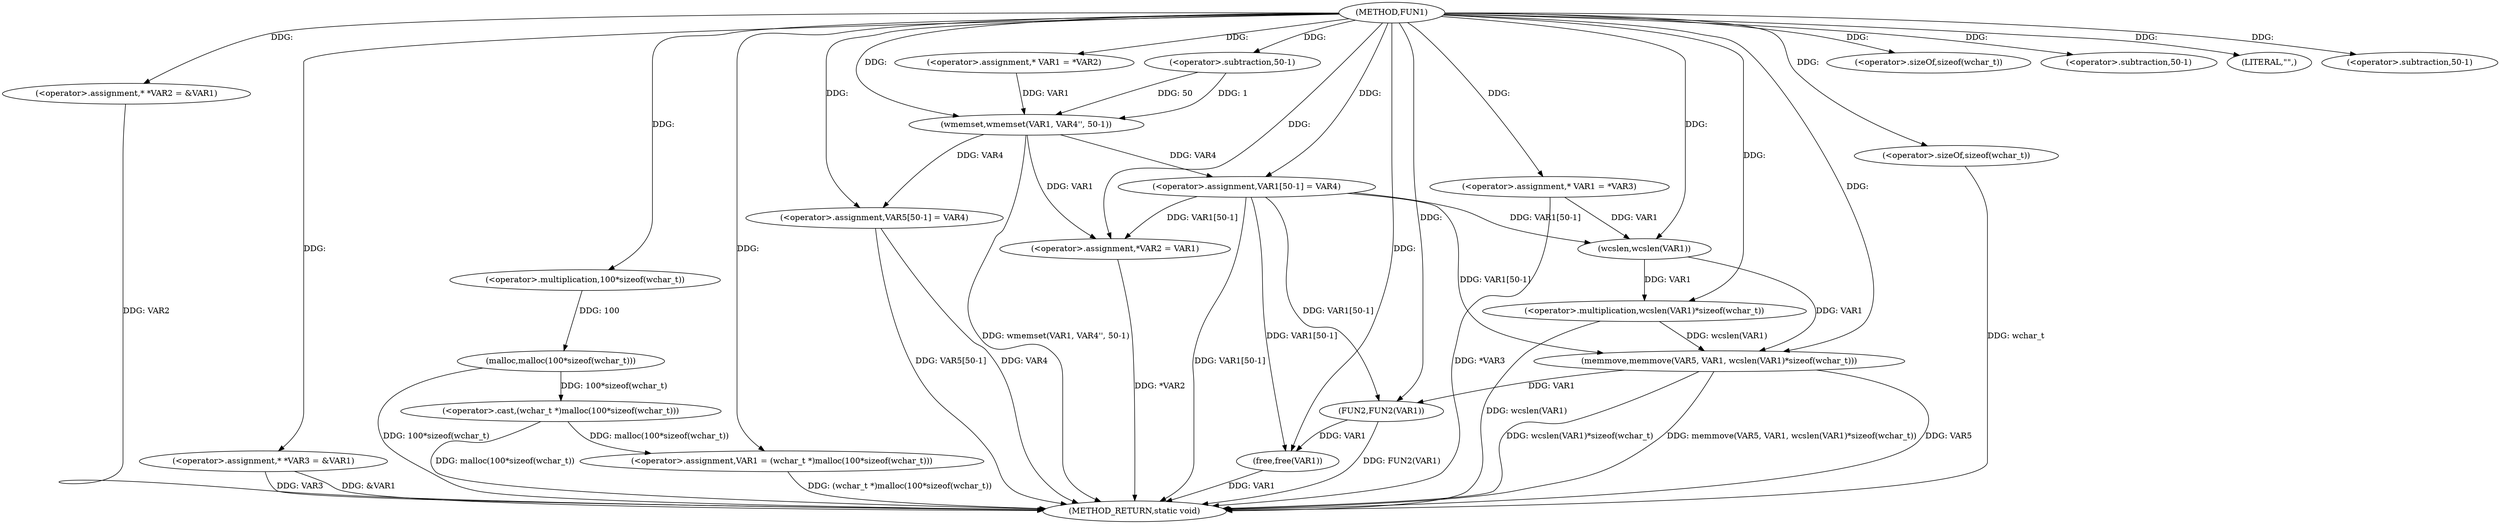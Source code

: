 digraph FUN1 {  
"1000100" [label = "(METHOD,FUN1)" ]
"1000172" [label = "(METHOD_RETURN,static void)" ]
"1000104" [label = "(<operator>.assignment,* *VAR2 = &VAR1)" ]
"1000109" [label = "(<operator>.assignment,* *VAR3 = &VAR1)" ]
"1000113" [label = "(<operator>.assignment,VAR1 = (wchar_t *)malloc(100*sizeof(wchar_t)))" ]
"1000115" [label = "(<operator>.cast,(wchar_t *)malloc(100*sizeof(wchar_t)))" ]
"1000117" [label = "(malloc,malloc(100*sizeof(wchar_t)))" ]
"1000118" [label = "(<operator>.multiplication,100*sizeof(wchar_t))" ]
"1000120" [label = "(<operator>.sizeOf,sizeof(wchar_t))" ]
"1000124" [label = "(<operator>.assignment,* VAR1 = *VAR2)" ]
"1000128" [label = "(wmemset,wmemset(VAR1, VAR4'', 50-1))" ]
"1000131" [label = "(<operator>.subtraction,50-1)" ]
"1000134" [label = "(<operator>.assignment,VAR1[50-1] = VAR4)" ]
"1000137" [label = "(<operator>.subtraction,50-1)" ]
"1000141" [label = "(<operator>.assignment,*VAR2 = VAR1)" ]
"1000147" [label = "(<operator>.assignment,* VAR1 = *VAR3)" ]
"1000152" [label = "(LITERAL,\"\",)" ]
"1000153" [label = "(memmove,memmove(VAR5, VAR1, wcslen(VAR1)*sizeof(wchar_t)))" ]
"1000156" [label = "(<operator>.multiplication,wcslen(VAR1)*sizeof(wchar_t))" ]
"1000157" [label = "(wcslen,wcslen(VAR1))" ]
"1000159" [label = "(<operator>.sizeOf,sizeof(wchar_t))" ]
"1000161" [label = "(<operator>.assignment,VAR5[50-1] = VAR4)" ]
"1000164" [label = "(<operator>.subtraction,50-1)" ]
"1000168" [label = "(FUN2,FUN2(VAR1))" ]
"1000170" [label = "(free,free(VAR1))" ]
  "1000141" -> "1000172"  [ label = "DDG: *VAR2"] 
  "1000156" -> "1000172"  [ label = "DDG: wcslen(VAR1)"] 
  "1000104" -> "1000172"  [ label = "DDG: VAR2"] 
  "1000159" -> "1000172"  [ label = "DDG: wchar_t"] 
  "1000113" -> "1000172"  [ label = "DDG: (wchar_t *)malloc(100*sizeof(wchar_t))"] 
  "1000147" -> "1000172"  [ label = "DDG: *VAR3"] 
  "1000153" -> "1000172"  [ label = "DDG: memmove(VAR5, VAR1, wcslen(VAR1)*sizeof(wchar_t))"] 
  "1000117" -> "1000172"  [ label = "DDG: 100*sizeof(wchar_t)"] 
  "1000153" -> "1000172"  [ label = "DDG: VAR5"] 
  "1000170" -> "1000172"  [ label = "DDG: VAR1"] 
  "1000161" -> "1000172"  [ label = "DDG: VAR5[50-1]"] 
  "1000115" -> "1000172"  [ label = "DDG: malloc(100*sizeof(wchar_t))"] 
  "1000168" -> "1000172"  [ label = "DDG: FUN2(VAR1)"] 
  "1000161" -> "1000172"  [ label = "DDG: VAR4"] 
  "1000134" -> "1000172"  [ label = "DDG: VAR1[50-1]"] 
  "1000109" -> "1000172"  [ label = "DDG: VAR3"] 
  "1000128" -> "1000172"  [ label = "DDG: wmemset(VAR1, VAR4'', 50-1)"] 
  "1000153" -> "1000172"  [ label = "DDG: wcslen(VAR1)*sizeof(wchar_t)"] 
  "1000109" -> "1000172"  [ label = "DDG: &VAR1"] 
  "1000100" -> "1000104"  [ label = "DDG: "] 
  "1000100" -> "1000109"  [ label = "DDG: "] 
  "1000115" -> "1000113"  [ label = "DDG: malloc(100*sizeof(wchar_t))"] 
  "1000100" -> "1000113"  [ label = "DDG: "] 
  "1000117" -> "1000115"  [ label = "DDG: 100*sizeof(wchar_t)"] 
  "1000118" -> "1000117"  [ label = "DDG: 100"] 
  "1000100" -> "1000118"  [ label = "DDG: "] 
  "1000100" -> "1000120"  [ label = "DDG: "] 
  "1000100" -> "1000124"  [ label = "DDG: "] 
  "1000124" -> "1000128"  [ label = "DDG: VAR1"] 
  "1000100" -> "1000128"  [ label = "DDG: "] 
  "1000131" -> "1000128"  [ label = "DDG: 50"] 
  "1000131" -> "1000128"  [ label = "DDG: 1"] 
  "1000100" -> "1000131"  [ label = "DDG: "] 
  "1000128" -> "1000134"  [ label = "DDG: VAR4"] 
  "1000100" -> "1000134"  [ label = "DDG: "] 
  "1000100" -> "1000137"  [ label = "DDG: "] 
  "1000128" -> "1000141"  [ label = "DDG: VAR1"] 
  "1000134" -> "1000141"  [ label = "DDG: VAR1[50-1]"] 
  "1000100" -> "1000141"  [ label = "DDG: "] 
  "1000100" -> "1000147"  [ label = "DDG: "] 
  "1000100" -> "1000152"  [ label = "DDG: "] 
  "1000100" -> "1000153"  [ label = "DDG: "] 
  "1000157" -> "1000153"  [ label = "DDG: VAR1"] 
  "1000134" -> "1000153"  [ label = "DDG: VAR1[50-1]"] 
  "1000156" -> "1000153"  [ label = "DDG: wcslen(VAR1)"] 
  "1000157" -> "1000156"  [ label = "DDG: VAR1"] 
  "1000147" -> "1000157"  [ label = "DDG: VAR1"] 
  "1000134" -> "1000157"  [ label = "DDG: VAR1[50-1]"] 
  "1000100" -> "1000157"  [ label = "DDG: "] 
  "1000100" -> "1000156"  [ label = "DDG: "] 
  "1000100" -> "1000159"  [ label = "DDG: "] 
  "1000100" -> "1000161"  [ label = "DDG: "] 
  "1000128" -> "1000161"  [ label = "DDG: VAR4"] 
  "1000100" -> "1000164"  [ label = "DDG: "] 
  "1000153" -> "1000168"  [ label = "DDG: VAR1"] 
  "1000134" -> "1000168"  [ label = "DDG: VAR1[50-1]"] 
  "1000100" -> "1000168"  [ label = "DDG: "] 
  "1000168" -> "1000170"  [ label = "DDG: VAR1"] 
  "1000134" -> "1000170"  [ label = "DDG: VAR1[50-1]"] 
  "1000100" -> "1000170"  [ label = "DDG: "] 
}

